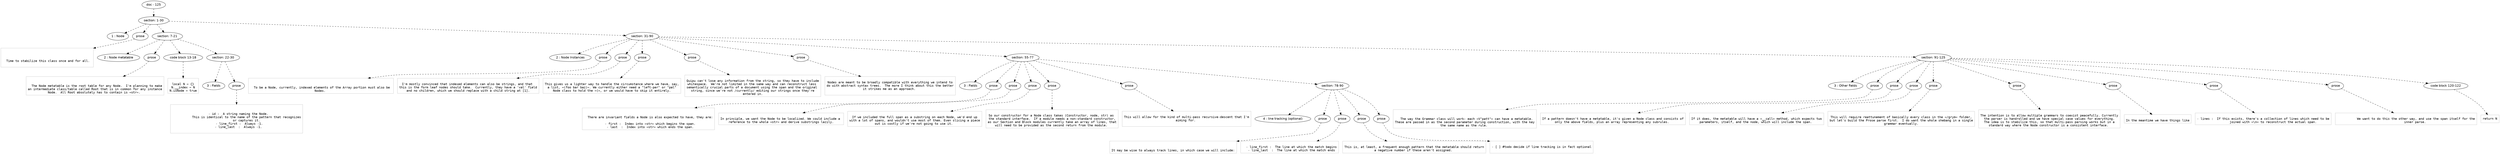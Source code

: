digraph hierarchy {

node [fontname=Helvetica]
edge [style=dashed]

doc_0 [label="doc - 125"]


doc_0 -> { section_1}
{rank=same; section_1}

section_1 [label="section: 1-30"]


section_1 -> { header_2 prose_3 section_4 section_5}
{rank=same; header_2 prose_3 section_4 section_5}

header_2 [label="1 : Node"]

prose_3 [label="prose"]

section_4 [label="section: 7-21"]

section_5 [label="section: 31-90"]


prose_3 -> leaf_6
leaf_6  [color=Gray,shape=rectangle,fontname=Inconsolata,label="


  Time to stabilize this class once and for all. 

"]
section_4 -> { header_7 prose_8 codeblock_9 section_10}
{rank=same; header_7 prose_8 codeblock_9 section_10}

header_7 [label="2 : Node metatable"]

prose_8 [label="prose"]

codeblock_9 [label="code block 13-18"]

section_10 [label="section: 22-30"]


prose_8 -> leaf_11
leaf_11  [color=Gray,shape=rectangle,fontname=Inconsolata,label="

  The Node metatable is the root table for any Node.  I'm planning to make
an intermediate class/table called Root that is in common for any instance
Node.  All Root absolutely has to contain is =str=. 
"]
codeblock_9 -> leaf_12
leaf_12  [color=Gray,shape=rectangle,fontname=Inconsolata,label="
local N = {}
N.__index = N
N.isNode = true"]
section_10 -> { header_13 prose_14}
{rank=same; header_13 prose_14}

header_13 [label="3 : Fields"]

prose_14 [label="prose"]


prose_14 -> leaf_15
leaf_15  [color=Gray,shape=rectangle,fontname=Inconsolata,label="

   - id :  A string naming the Node. 
           This is identical to the name of the pattern that recognizes
           or captures it.
   - line_first :  Always -1.
   - line_last  :  Always -1. 

"]
section_5 -> { header_16 prose_17 prose_18 prose_19 prose_20 prose_21 section_22 section_23}
{rank=same; header_16 prose_17 prose_18 prose_19 prose_20 prose_21 section_22 section_23}

header_16 [label="2 : Node Instances"]

prose_17 [label="prose"]

prose_18 [label="prose"]

prose_19 [label="prose"]

prose_20 [label="prose"]

prose_21 [label="prose"]

section_22 [label="section: 55-77"]

section_23 [label="section: 91-125"]


prose_17 -> leaf_24
leaf_24  [color=Gray,shape=rectangle,fontname=Inconsolata,label="

  To be a Node, currently, indexed elements of the Array portion must also be 
Nodes. 
"]
prose_18 -> leaf_25
leaf_25  [color=Gray,shape=rectangle,fontname=Inconsolata,label="
I'm mostly convinced that indexed elements can also be strings, and that 
this is the form leaf nodes should take.  Currently, they have a 'val' field
and no children, which we should replace with a child string at [1].
"]
prose_19 -> leaf_26
leaf_26  [color=Gray,shape=rectangle,fontname=Inconsolata,label="
This gives us a lighter way to handle the circumstance where we have, say,
a list, =(foo bar baz)=. We currently either need a \"left-per\" or \"pal\"
Node class to hold the =(=, or we would have to skip it entirely.
"]
prose_20 -> leaf_27
leaf_27  [color=Gray,shape=rectangle,fontname=Inconsolata,label="
Quipu can't lose any information from the string, so they have to include
whitespace.  We're not limited in the same way and can reconstruct less 
semantically crucial parts of a document using the span and the original 
string, since we're not /currently/ editing our strings once they're
entered in.
"]
prose_21 -> leaf_28
leaf_28  [color=Gray,shape=rectangle,fontname=Inconsolata,label="
Nodes are meant to be broadly compatible with everything we intend to
do with abstract syntax trees.  The more I think about this the better
it strikes me as an approach. 

"]
section_22 -> { header_29 prose_30 prose_31 prose_32 prose_33 prose_34 section_35}
{rank=same; header_29 prose_30 prose_31 prose_32 prose_33 prose_34 section_35}

header_29 [label="3 : Fields"]

prose_30 [label="prose"]

prose_31 [label="prose"]

prose_32 [label="prose"]

prose_33 [label="prose"]

prose_34 [label="prose"]

section_35 [label="section: 78-90"]


prose_30 -> leaf_36
leaf_36  [color=Gray,shape=rectangle,fontname=Inconsolata,label="

  There are invariant fields a Node is also expected to have, they are:
 
  - first :  Index into =str= which begins the span.
  - last  :  Index into =str= which ends the span.
"]
prose_31 -> leaf_37
leaf_37  [color=Gray,shape=rectangle,fontname=Inconsolata,label="
In principle, we want the Node to be localized. We could include a 
reference to the whole =str= and derive substrings lazily.
"]
prose_32 -> leaf_38
leaf_38  [color=Gray,shape=rectangle,fontname=Inconsolata,label="
If we included the full span as a substring on each Node, we'd end up
with a lot of spans, and wouldn't use most of them. Even slicing a piece
out is costly if we're not going to use it. 
"]
prose_33 -> leaf_39
leaf_39  [color=Gray,shape=rectangle,fontname=Inconsolata,label="
So our constructor for a Node class takes (Constructor, node, str) as 
the standard interface.  If a module needs a non-standard constructor,
as our Section and Block modules currently take an array of lines, that
will need to be provided as the second return from the module. 
"]
prose_34 -> leaf_40
leaf_40  [color=Gray,shape=rectangle,fontname=Inconsolata,label="
This will allow for the kind of multi-pass recursive-descent that I'm
aiming for. 

"]
section_35 -> { header_41 prose_42 prose_43 prose_44 prose_45}
{rank=same; header_41 prose_42 prose_43 prose_44 prose_45}

header_41 [label="4 : line tracking (optional)"]

prose_42 [label="prose"]

prose_43 [label="prose"]

prose_44 [label="prose"]

prose_45 [label="prose"]


prose_42 -> leaf_46
leaf_46  [color=Gray,shape=rectangle,fontname=Inconsolata,label="

It may be wise to always track lines, in which case we will include:
"]
prose_43 -> leaf_47
leaf_47  [color=Gray,shape=rectangle,fontname=Inconsolata,label="
  - line_first :  The line at which the match begins
  - line_last  :  The line at which the match ends
"]
prose_44 -> leaf_48
leaf_48  [color=Gray,shape=rectangle,fontname=Inconsolata,label="
This is, at least, a frequent enough pattern that the metatable should return
a negative number if these aren't assigned. 
"]
prose_45 -> leaf_49
leaf_49  [color=Gray,shape=rectangle,fontname=Inconsolata,label="
- [ ] #todo decide if line tracking is in fact optional

"]
section_23 -> { header_50 prose_51 prose_52 prose_53 prose_54 prose_55 prose_56 prose_57 prose_58 codeblock_59}
{rank=same; header_50 prose_51 prose_52 prose_53 prose_54 prose_55 prose_56 prose_57 prose_58 codeblock_59}

header_50 [label="3 : Other fields"]

prose_51 [label="prose"]

prose_52 [label="prose"]

prose_53 [label="prose"]

prose_54 [label="prose"]

prose_55 [label="prose"]

prose_56 [label="prose"]

prose_57 [label="prose"]

prose_58 [label="prose"]

codeblock_59 [label="code block 120-122"]


prose_51 -> leaf_60
leaf_60  [color=Gray,shape=rectangle,fontname=Inconsolata,label="

  The way the Grammar class will work: each =V\"patt\"= can have a metatable.
These are passed in as the second parameter during construction, with the key
the same name as the rule. 
"]
prose_52 -> leaf_61
leaf_61  [color=Gray,shape=rectangle,fontname=Inconsolata,label="
If a pattern doesn't have a metatable, it's given a Node class and consists of
only the above fields, plus an array representing any subrules. 
"]
prose_53 -> leaf_62
leaf_62  [color=Gray,shape=rectangle,fontname=Inconsolata,label="
If it does, the metatable will have a =__call= method, which expects two
parameters, itself, and the node, which will include the span. 
"]
prose_54 -> leaf_63
leaf_63  [color=Gray,shape=rectangle,fontname=Inconsolata,label="
This will require reattunement of basically every class in the =/grym= folder,
but let's build the Prose parse first.  I do want the whole shebang in a single
grammar eventually.
"]
prose_55 -> leaf_64
leaf_64  [color=Gray,shape=rectangle,fontname=Inconsolata,label="
The intention is to allow multiple grammars to coexist peacefully. Currently
the parser is handrolled and we have special case values for everything.
The idea is to stabilize this, so that multi-pass parsing works but in a
standard way where the Node constructor is a consistent interface. 
"]
prose_56 -> leaf_65
leaf_65  [color=Gray,shape=rectangle,fontname=Inconsolata,label="
In the meantime we have things like
"]
prose_57 -> leaf_66
leaf_66  [color=Gray,shape=rectangle,fontname=Inconsolata,label="
- lines :  If this exists, there's a collection of lines which need to be
           joined with =\\n= to reconstruct the actual span.
"]
prose_58 -> leaf_67
leaf_67  [color=Gray,shape=rectangle,fontname=Inconsolata,label="
           We want to do this the other way, and use the span itself for the
           inner parse. 
"]
codeblock_59 -> leaf_68
leaf_68  [color=Gray,shape=rectangle,fontname=Inconsolata,label="return N"]

}
